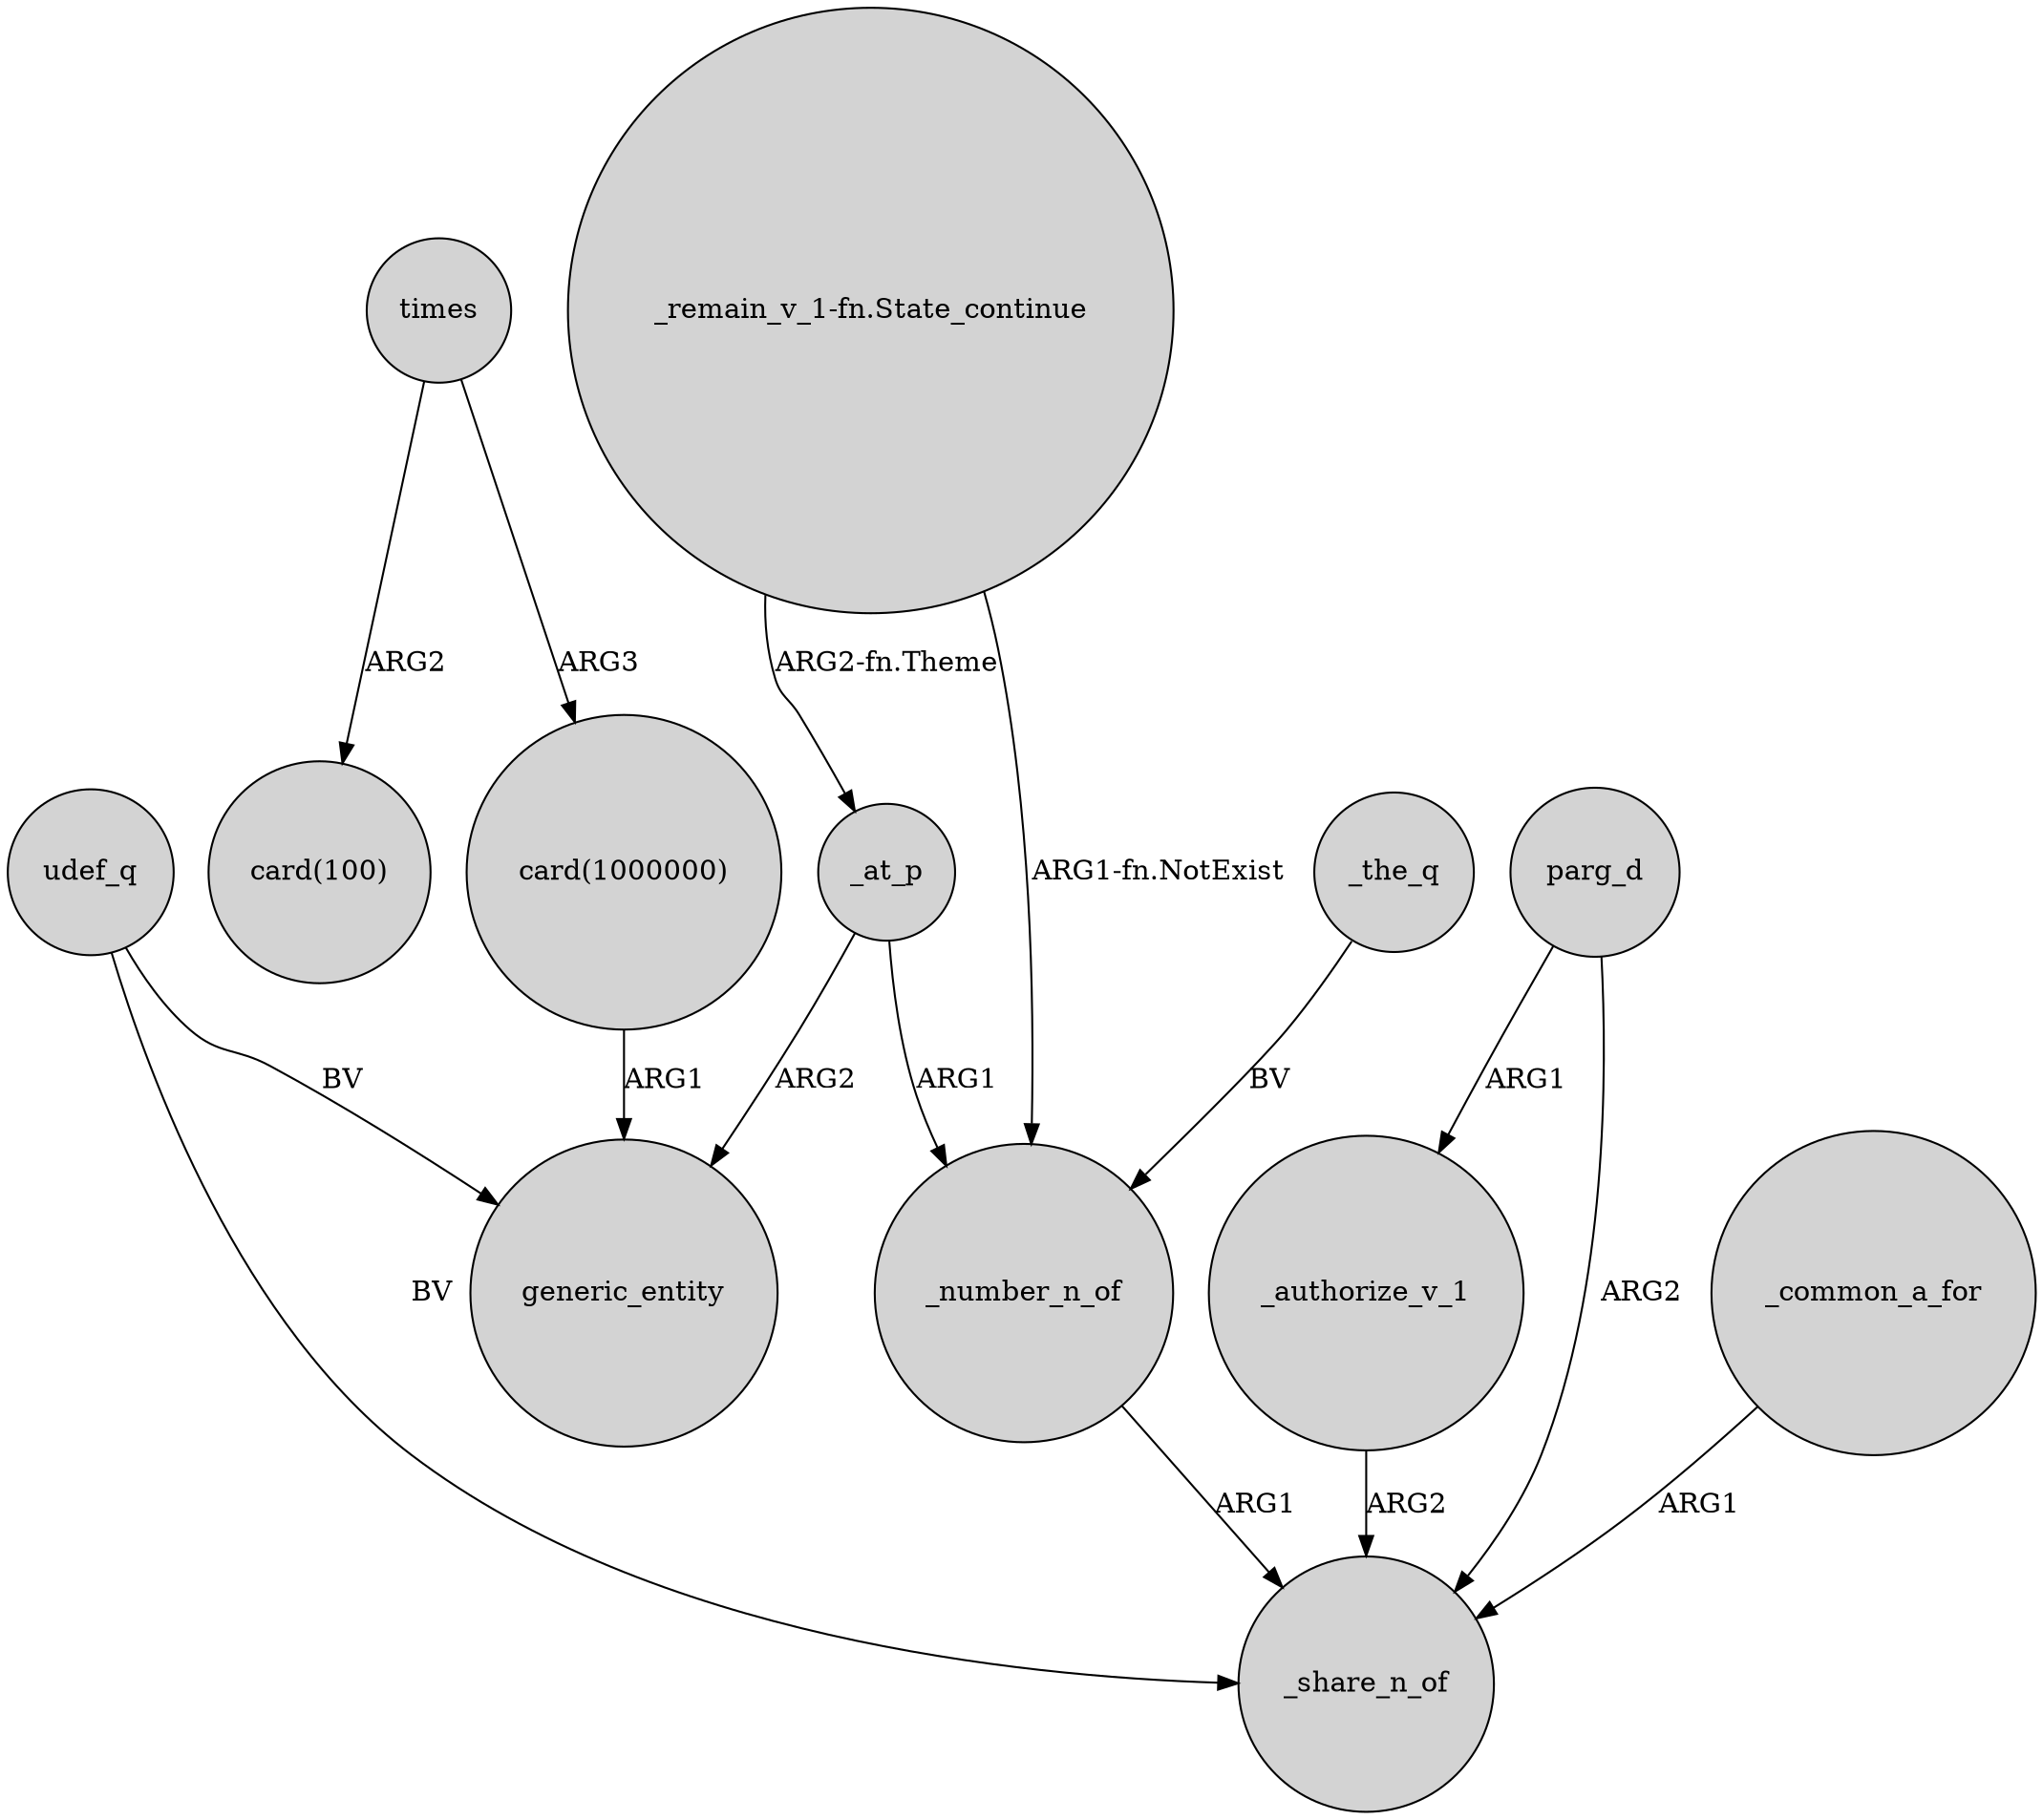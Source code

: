 digraph {
	node [shape=circle style=filled]
	"card(1000000)" -> generic_entity [label=ARG1]
	_the_q -> _number_n_of [label=BV]
	_authorize_v_1 -> _share_n_of [label=ARG2]
	parg_d -> _authorize_v_1 [label=ARG1]
	udef_q -> generic_entity [label=BV]
	times -> "card(100)" [label=ARG2]
	"_remain_v_1-fn.State_continue" -> _at_p [label="ARG2-fn.Theme"]
	udef_q -> _share_n_of [label=BV]
	parg_d -> _share_n_of [label=ARG2]
	_at_p -> _number_n_of [label=ARG1]
	times -> "card(1000000)" [label=ARG3]
	_at_p -> generic_entity [label=ARG2]
	_common_a_for -> _share_n_of [label=ARG1]
	_number_n_of -> _share_n_of [label=ARG1]
	"_remain_v_1-fn.State_continue" -> _number_n_of [label="ARG1-fn.NotExist"]
}

